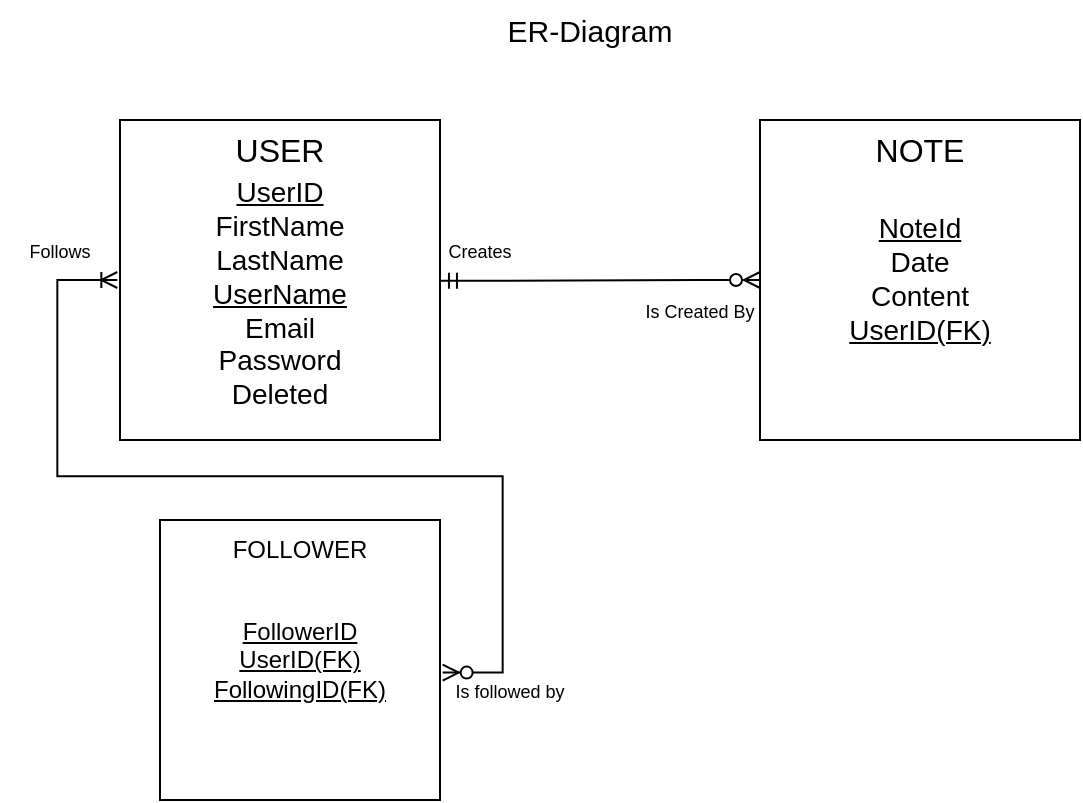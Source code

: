 <mxfile version="27.1.4">
  <diagram name="Page-1" id="IMSq5cEz9M5UvyN1sDSS">
    <mxGraphModel dx="933" dy="510" grid="0" gridSize="10" guides="1" tooltips="1" connect="1" arrows="0" fold="1" page="1" pageScale="1" pageWidth="1080" pageHeight="1920" background="#ffffff" math="0" shadow="0">
      <root>
        <mxCell id="0" />
        <mxCell id="1" parent="0" />
        <mxCell id="rVKiFV-BC5wyAJR7Tu1I-1" value="" style="whiteSpace=wrap;html=1;aspect=fixed;" vertex="1" parent="1">
          <mxGeometry x="170" y="80" width="160" height="160" as="geometry" />
        </mxCell>
        <mxCell id="rVKiFV-BC5wyAJR7Tu1I-2" value="&lt;font style=&quot;font-size: 16px;&quot;&gt;USER&lt;/font&gt;" style="text;strokeColor=none;align=center;fillColor=none;html=1;verticalAlign=middle;whiteSpace=wrap;rounded=0;" vertex="1" parent="1">
          <mxGeometry x="220" y="80" width="60" height="30" as="geometry" />
        </mxCell>
        <mxCell id="rVKiFV-BC5wyAJR7Tu1I-4" value="&lt;blockquote style=&quot;margin: 0 0 0 40px; border: none; padding: 0px;&quot;&gt;&lt;div style=&quot;&quot;&gt;&lt;font style=&quot;font-size: 14px;&quot;&gt;&lt;u&gt;&lt;br&gt;&lt;/u&gt;&lt;/font&gt;&lt;/div&gt;&lt;/blockquote&gt;&lt;font style=&quot;font-size: 14px;&quot;&gt;&lt;div style=&quot;&quot;&gt;&lt;u style=&quot;background-color: transparent; color: light-dark(rgb(0, 0, 0), rgb(255, 255, 255));&quot;&gt;UserID&lt;/u&gt;&lt;/div&gt;&lt;/font&gt;&lt;div style=&quot;&quot;&gt;&lt;font style=&quot;font-size: 14px;&quot;&gt;FirstName&lt;/font&gt;&lt;/div&gt;&lt;div style=&quot;&quot;&gt;&lt;font style=&quot;font-size: 14px;&quot;&gt;LastName&lt;/font&gt;&lt;/div&gt;&lt;div style=&quot;&quot;&gt;&lt;span style=&quot;font-size: 14px;&quot;&gt;&lt;u&gt;UserName&lt;/u&gt;&lt;/span&gt;&lt;/div&gt;&lt;div style=&quot;&quot;&gt;&lt;span style=&quot;font-size: 14px;&quot;&gt;Email&lt;/span&gt;&lt;/div&gt;&lt;div style=&quot;&quot;&gt;&lt;span style=&quot;font-size: 14px;&quot;&gt;Password&lt;/span&gt;&lt;/div&gt;&lt;div style=&quot;&quot;&gt;&lt;span style=&quot;font-size: 14px;&quot;&gt;Deleted&lt;/span&gt;&lt;/div&gt;&lt;div style=&quot;&quot;&gt;&lt;font style=&quot;font-size: 14px;&quot;&gt;&lt;u&gt;&lt;br&gt;&lt;/u&gt;&lt;/font&gt;&lt;/div&gt;&lt;div style=&quot;&quot;&gt;&lt;font style=&quot;font-size: 14px;&quot;&gt;&lt;u&gt;&lt;br&gt;&lt;/u&gt;&lt;/font&gt;&lt;/div&gt;" style="text;strokeColor=none;align=center;fillColor=none;html=1;verticalAlign=middle;whiteSpace=wrap;rounded=0;" vertex="1" parent="1">
          <mxGeometry x="175" y="120" width="150" height="110" as="geometry" />
        </mxCell>
        <mxCell id="rVKiFV-BC5wyAJR7Tu1I-6" value="" style="edgeStyle=entityRelationEdgeStyle;fontSize=12;html=1;endArrow=ERzeroToMany;startArrow=ERmandOne;rounded=0;exitX=1.003;exitY=0.565;exitDx=0;exitDy=0;exitPerimeter=0;" edge="1" parent="1">
          <mxGeometry width="100" height="100" relative="1" as="geometry">
            <mxPoint x="330.48" y="160.4" as="sourcePoint" />
            <mxPoint x="490" y="160" as="targetPoint" />
          </mxGeometry>
        </mxCell>
        <mxCell id="rVKiFV-BC5wyAJR7Tu1I-7" value="" style="whiteSpace=wrap;html=1;aspect=fixed;rotation=0;" vertex="1" parent="1">
          <mxGeometry x="490" y="80" width="160" height="160" as="geometry" />
        </mxCell>
        <mxCell id="rVKiFV-BC5wyAJR7Tu1I-8" value="&lt;font style=&quot;font-size: 16px;&quot;&gt;NOTE&lt;/font&gt;" style="text;strokeColor=none;align=center;fillColor=none;html=1;verticalAlign=middle;whiteSpace=wrap;rounded=0;" vertex="1" parent="1">
          <mxGeometry x="540" y="80" width="60" height="30" as="geometry" />
        </mxCell>
        <mxCell id="rVKiFV-BC5wyAJR7Tu1I-9" value="&lt;u&gt;&lt;font style=&quot;font-size: 14px;&quot;&gt;NoteId&lt;/font&gt;&lt;/u&gt;&lt;div&gt;&lt;font style=&quot;font-size: 14px;&quot;&gt;Date&lt;/font&gt;&lt;/div&gt;&lt;div&gt;&lt;font style=&quot;font-size: 14px;&quot;&gt;Content&lt;/font&gt;&lt;/div&gt;&lt;div&gt;&lt;font style=&quot;font-size: 14px;&quot;&gt;&lt;u&gt;UserID(FK)&lt;/u&gt;&lt;br&gt;&lt;/font&gt;&lt;div&gt;&lt;u&gt;&lt;font style=&quot;font-size: 14px;&quot;&gt;&lt;br&gt;&lt;/font&gt;&lt;/u&gt;&lt;div&gt;&lt;u&gt;&lt;br&gt;&lt;/u&gt;&lt;/div&gt;&lt;/div&gt;&lt;/div&gt;" style="text;strokeColor=none;align=center;fillColor=none;html=1;verticalAlign=middle;whiteSpace=wrap;rounded=0;" vertex="1" parent="1">
          <mxGeometry x="540" y="120" width="60" height="110" as="geometry" />
        </mxCell>
        <mxCell id="rVKiFV-BC5wyAJR7Tu1I-10" value="" style="whiteSpace=wrap;html=1;aspect=fixed;" vertex="1" parent="1">
          <mxGeometry x="190" y="280" width="140" height="140" as="geometry" />
        </mxCell>
        <mxCell id="rVKiFV-BC5wyAJR7Tu1I-11" value="FOLLOWER" style="text;strokeColor=none;align=center;fillColor=none;html=1;verticalAlign=middle;whiteSpace=wrap;rounded=0;" vertex="1" parent="1">
          <mxGeometry x="230" y="280" width="60" height="30" as="geometry" />
        </mxCell>
        <mxCell id="rVKiFV-BC5wyAJR7Tu1I-12" value="&lt;u&gt;FollowerID&lt;/u&gt;&lt;div&gt;&lt;u&gt;UserID(FK)&lt;/u&gt;&lt;/div&gt;&lt;div&gt;&lt;u&gt;FollowingID(FK)&lt;/u&gt;&lt;/div&gt;" style="text;strokeColor=none;align=center;fillColor=none;html=1;verticalAlign=middle;whiteSpace=wrap;rounded=0;" vertex="1" parent="1">
          <mxGeometry x="225" y="320" width="70" height="60" as="geometry" />
        </mxCell>
        <mxCell id="rVKiFV-BC5wyAJR7Tu1I-13" value="" style="edgeStyle=entityRelationEdgeStyle;fontSize=12;html=1;endArrow=ERoneToMany;startArrow=ERzeroToMany;rounded=0;exitX=1.019;exitY=0.545;exitDx=0;exitDy=0;exitPerimeter=0;" edge="1" parent="1">
          <mxGeometry width="100" height="100" relative="1" as="geometry">
            <mxPoint x="331.33" y="356.3" as="sourcePoint" />
            <mxPoint x="168.67" y="160" as="targetPoint" />
            <Array as="points">
              <mxPoint x="88.67" y="240" />
              <mxPoint x="118.67" y="300" />
              <mxPoint x="168.67" y="300" />
              <mxPoint x="138.67" y="310" />
              <mxPoint x="88.67" y="240" />
              <mxPoint x="128.67" y="280" />
              <mxPoint x="118.67" y="240" />
              <mxPoint x="68.67" y="260" />
            </Array>
          </mxGeometry>
        </mxCell>
        <mxCell id="rVKiFV-BC5wyAJR7Tu1I-14" value="&lt;font style=&quot;font-size: 9px;&quot;&gt;Creates&lt;/font&gt;" style="text;strokeColor=none;align=center;fillColor=none;html=1;verticalAlign=middle;whiteSpace=wrap;rounded=0;" vertex="1" parent="1">
          <mxGeometry x="320" y="130" width="60" height="30" as="geometry" />
        </mxCell>
        <mxCell id="rVKiFV-BC5wyAJR7Tu1I-15" value="&lt;font style=&quot;font-size: 9px;&quot;&gt;Is Created By&lt;/font&gt;" style="text;strokeColor=none;align=center;fillColor=none;html=1;verticalAlign=middle;whiteSpace=wrap;rounded=0;" vertex="1" parent="1">
          <mxGeometry x="420" y="160" width="80" height="30" as="geometry" />
        </mxCell>
        <mxCell id="rVKiFV-BC5wyAJR7Tu1I-17" value="&lt;font style=&quot;font-size: 9px;&quot;&gt;Follows&lt;/font&gt;" style="text;strokeColor=none;align=center;fillColor=none;html=1;verticalAlign=middle;whiteSpace=wrap;rounded=0;" vertex="1" parent="1">
          <mxGeometry x="110" y="130" width="60" height="30" as="geometry" />
        </mxCell>
        <mxCell id="rVKiFV-BC5wyAJR7Tu1I-18" value="&lt;font style=&quot;font-size: 9px;&quot;&gt;Is followed by&lt;/font&gt;" style="text;strokeColor=none;align=center;fillColor=none;html=1;verticalAlign=middle;whiteSpace=wrap;rounded=0;" vertex="1" parent="1">
          <mxGeometry x="325" y="350" width="80" height="30" as="geometry" />
        </mxCell>
        <mxCell id="rVKiFV-BC5wyAJR7Tu1I-19" value="&lt;font style=&quot;font-size: 15px;&quot;&gt;ER-Diagram&lt;/font&gt;" style="text;strokeColor=none;align=center;fillColor=none;html=1;verticalAlign=middle;whiteSpace=wrap;rounded=0;" vertex="1" parent="1">
          <mxGeometry x="360" y="20" width="90" height="30" as="geometry" />
        </mxCell>
      </root>
    </mxGraphModel>
  </diagram>
</mxfile>
